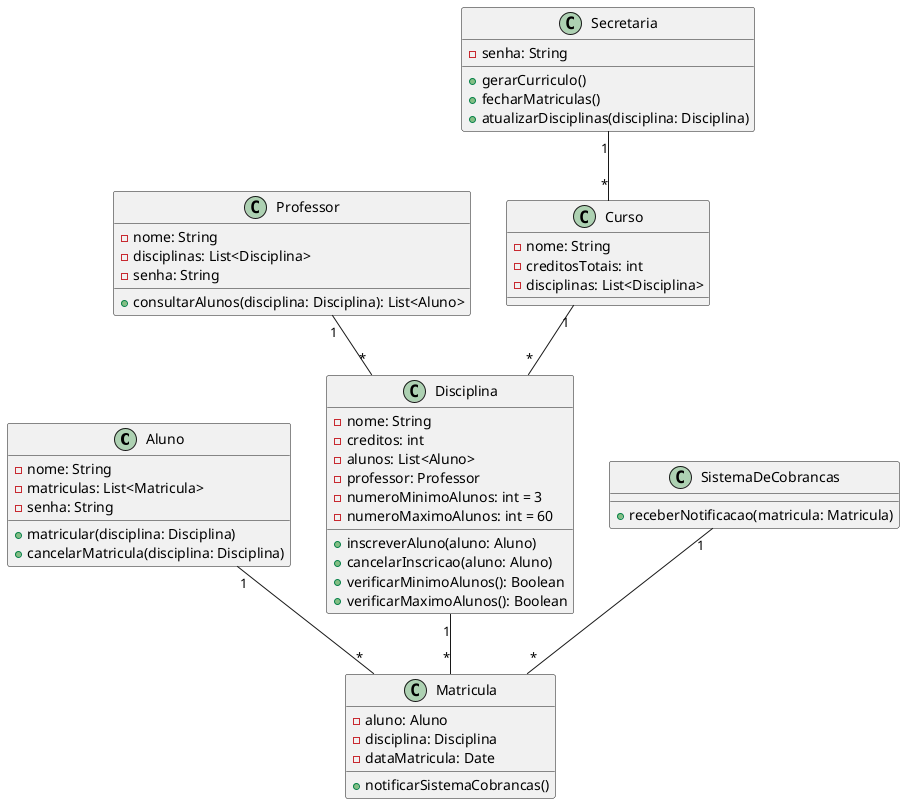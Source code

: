 @startuml
class Aluno {
  +matricular(disciplina: Disciplina)
  +cancelarMatricula(disciplina: Disciplina)
  -nome: String
  -matriculas: List<Matricula>
  -senha: String
}

class Professor {
  +consultarAlunos(disciplina: Disciplina): List<Aluno>
  -nome: String
  -disciplinas: List<Disciplina>
  -senha: String
}

class Secretaria {
  +gerarCurriculo()
  +fecharMatriculas()
  +atualizarDisciplinas(disciplina: Disciplina)
  -senha: String
}

class Disciplina {
  +inscreverAluno(aluno: Aluno)
  +cancelarInscricao(aluno: Aluno)
  +verificarMinimoAlunos(): Boolean
  +verificarMaximoAlunos(): Boolean
  -nome: String
  -creditos: int
  -alunos: List<Aluno>
  -professor: Professor
  -numeroMinimoAlunos: int = 3
  -numeroMaximoAlunos: int = 60
}

class Curso {
  -nome: String
  -creditosTotais: int
  -disciplinas: List<Disciplina>
}

class Matricula {
  +notificarSistemaCobrancas()
  -aluno: Aluno
  -disciplina: Disciplina
  -dataMatricula: Date
}

class SistemaDeCobrancas {
  +receberNotificacao(matricula: Matricula)
}

Aluno "1" -- "*" Matricula
Professor "1" -- "*" Disciplina
Secretaria "1" -- "*" Curso
Curso "1" -- "*" Disciplina
Disciplina "1" -- "*" Matricula
SistemaDeCobrancas "1" -- "*" Matricula
@enduml

